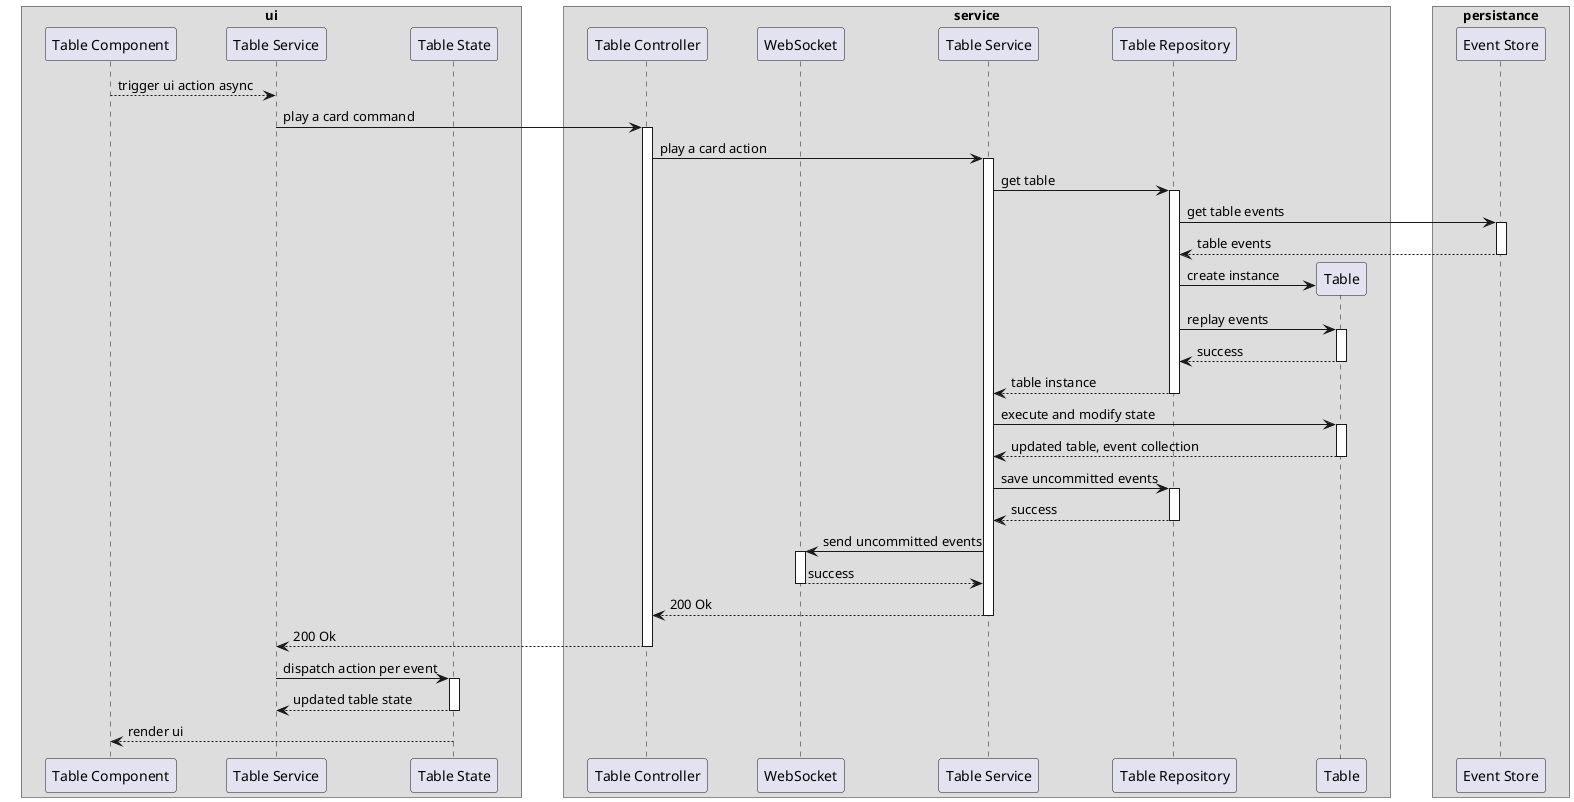 @startuml munchkin.flow.ui-event-update

skinparam BoxPadding 20
skinparam ParticipantPadding 20

box ui
participant "Table Component" as ui_table_component
participant "Table Service" as ui_table_service
participant "Table State" as ui_table_state
end box

box service
participant "Table Controller" as api_controller
participant "WebSocket" as api_websocket
participant "Table Service" as api_table_service
participant "Table Repository" as api_table_repo
participant "Table" as api_table
end box

box persistance
participant "Event Store" as event_store
end box

ui_table_component --> ui_table_service : trigger ui action async
    ui_table_service -> api_controller ++ : play a card command
        api_controller -> api_table_service ++ : play a card action
            api_table_service -> api_table_repo ++ : get table
                api_table_repo -> event_store ++ : get table events
                return table events
                
                create api_table
                api_table_repo -> api_table : create instance
                api_table_repo -> api_table ++ : replay events
                return success
            return table instance

            api_table_service ->  api_table ++ : execute and modify state
            return updated table, event collection

            api_table_service -> api_table_repo ++ : save uncommitted events
            return success

            api_table_service -> api_websocket ++ : send uncommitted events
            return success
        return 200 Ok
    return 200 Ok

    ui_table_service -> ui_table_state ++ : dispatch action per event
    return updated table state

ui_table_component <-- ui_table_state : render ui

@enduml